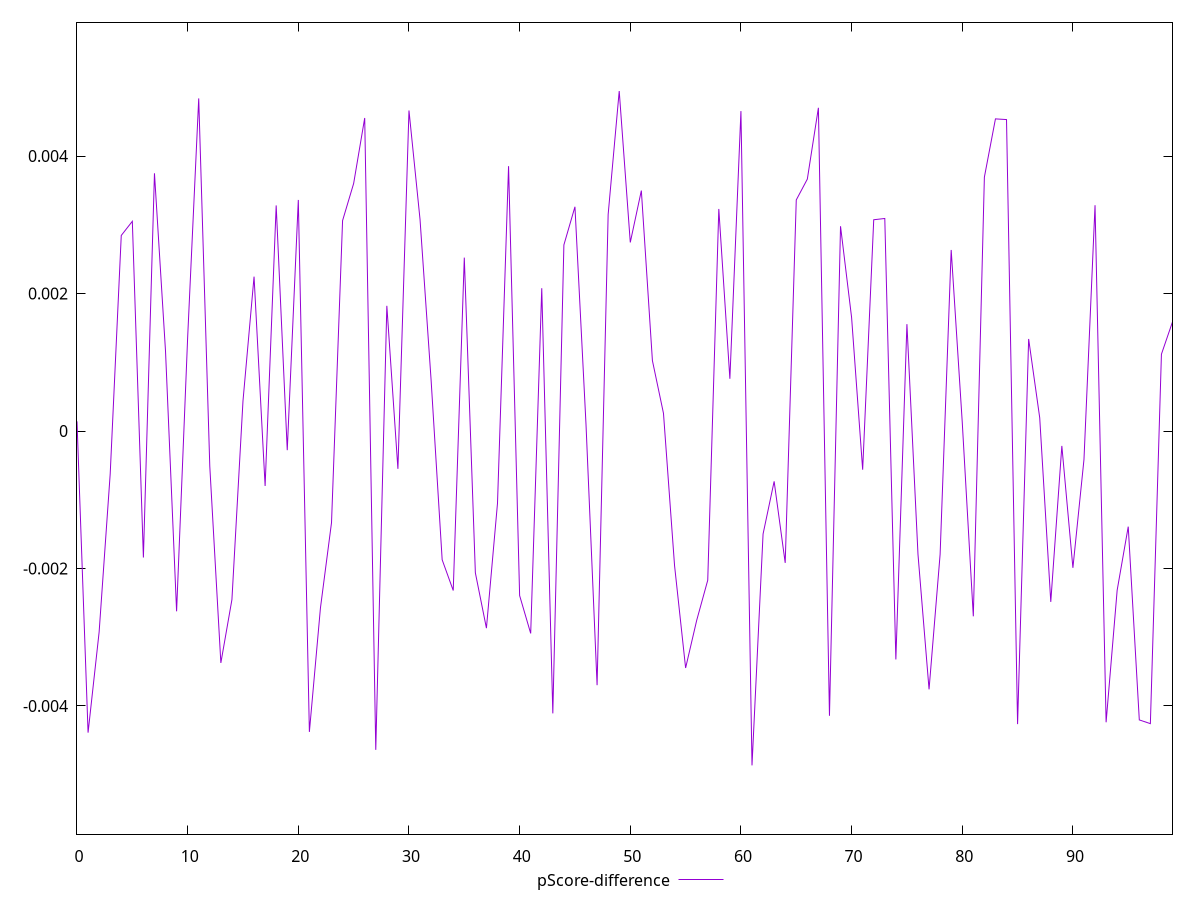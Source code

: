 reset

$pScoreDifference <<EOF
0 0.00014076771213000772
1 -0.0043881004237953936
2 -0.0029236500879068483
3 -0.0006241966231452789
4 0.0028454374962301743
5 0.003051295080428673
6 -0.0018404376855702953
7 0.003749516750283566
8 0.0011595101850713219
9 -0.002622828354055917
10 0.0013638245536309324
11 0.004838924537377609
12 -0.000512393965521718
13 -0.0033736167081354074
14 -0.002452185491236658
15 0.0004374821803154738
16 0.002246219344676781
17 -0.0007992537504546426
18 0.0032827999691064647
19 -0.0002780592760975864
20 0.0033624410019438833
21 -0.0043771550327434405
22 -0.002573356711234487
23 -0.0013329953147793172
24 0.0030614625220884983
25 0.0036014612712556016
26 0.004554484616543841
27 -0.004638343553879154
28 0.0018214596360155988
29 -0.0005503751433841297
30 0.004663623796257843
31 0.0030773529423159807
32 0.0007412120970933245
33 -0.001873043009099018
34 -0.0023201434878077354
35 0.002523427038176984
36 -0.002062851377587882
37 -0.0028677616407739026
38 -0.00105110043916401
39 0.0038535107822814108
40 -0.002393525080233716
41 -0.002944178582650503
42 0.0020774898321836988
43 -0.0041081020004410385
44 0.0027075687003552396
45 0.0032625187789453447
46 0.00009145107088320836
47 -0.0036976895363056705
48 0.003150472761427825
49 0.004946604119647535
50 0.0027439783322972255
51 0.0034984429344873114
52 0.001024664893360283
53 0.00025735004177712684
54 -0.0019567314530800073
55 -0.0034469354703983712
56 -0.0027549675721388334
57 -0.0021703916932459544
58 0.003231088666389381
59 0.0007604796618294052
60 0.00465450419764335
61 -0.004864424745377516
62 -0.0014976785437923468
63 -0.0007321034069752708
64 -0.001918149001261027
65 0.003361977325842147
66 0.0036651642559926145
67 0.004702642069404905
68 -0.004142829366016509
69 0.0029795201171528563
70 0.0016525479399338572
71 -0.0005621398376124409
72 0.003074010859998255
73 0.003092305313071475
74 -0.0033230878529614816
75 0.0015551730387791118
76 -0.0017940452964093634
77 -0.0037578858764312773
78 -0.00179382159696434
79 0.0026347821840083108
80 0.00012770745353796187
81 -0.0026954999983894723
82 0.0036938247613585995
83 0.004541427099328921
84 0.004531410775711953
85 -0.004264163246088193
86 0.0013394928043807264
87 0.00019327846569217044
88 -0.0024858167214527604
89 -0.00021653620501393966
90 -0.0019903730928957364
91 -0.0004147502860725183
92 0.003285002533746806
93 -0.0042370762694840525
94 -0.002315621586168437
95 -0.0013908395620279568
96 -0.004202769944579854
97 -0.004256975759918236
98 0.0011180425011052542
99 0.0015879991639098368
EOF

set key outside below
set xrange [0:99]
set yrange [-0.005864424745377516:0.005946604119647535]
set trange [-0.005864424745377516:0.005946604119647535]
set terminal svg size 640, 500 enhanced background rgb 'white'
set output "report_00013_2021-02-09T12-04-24.940Z/first-cpu-idle/samples/pages+cached+noadtech/pScore-difference/values.svg"

plot $pScoreDifference title "pScore-difference" with line

reset
